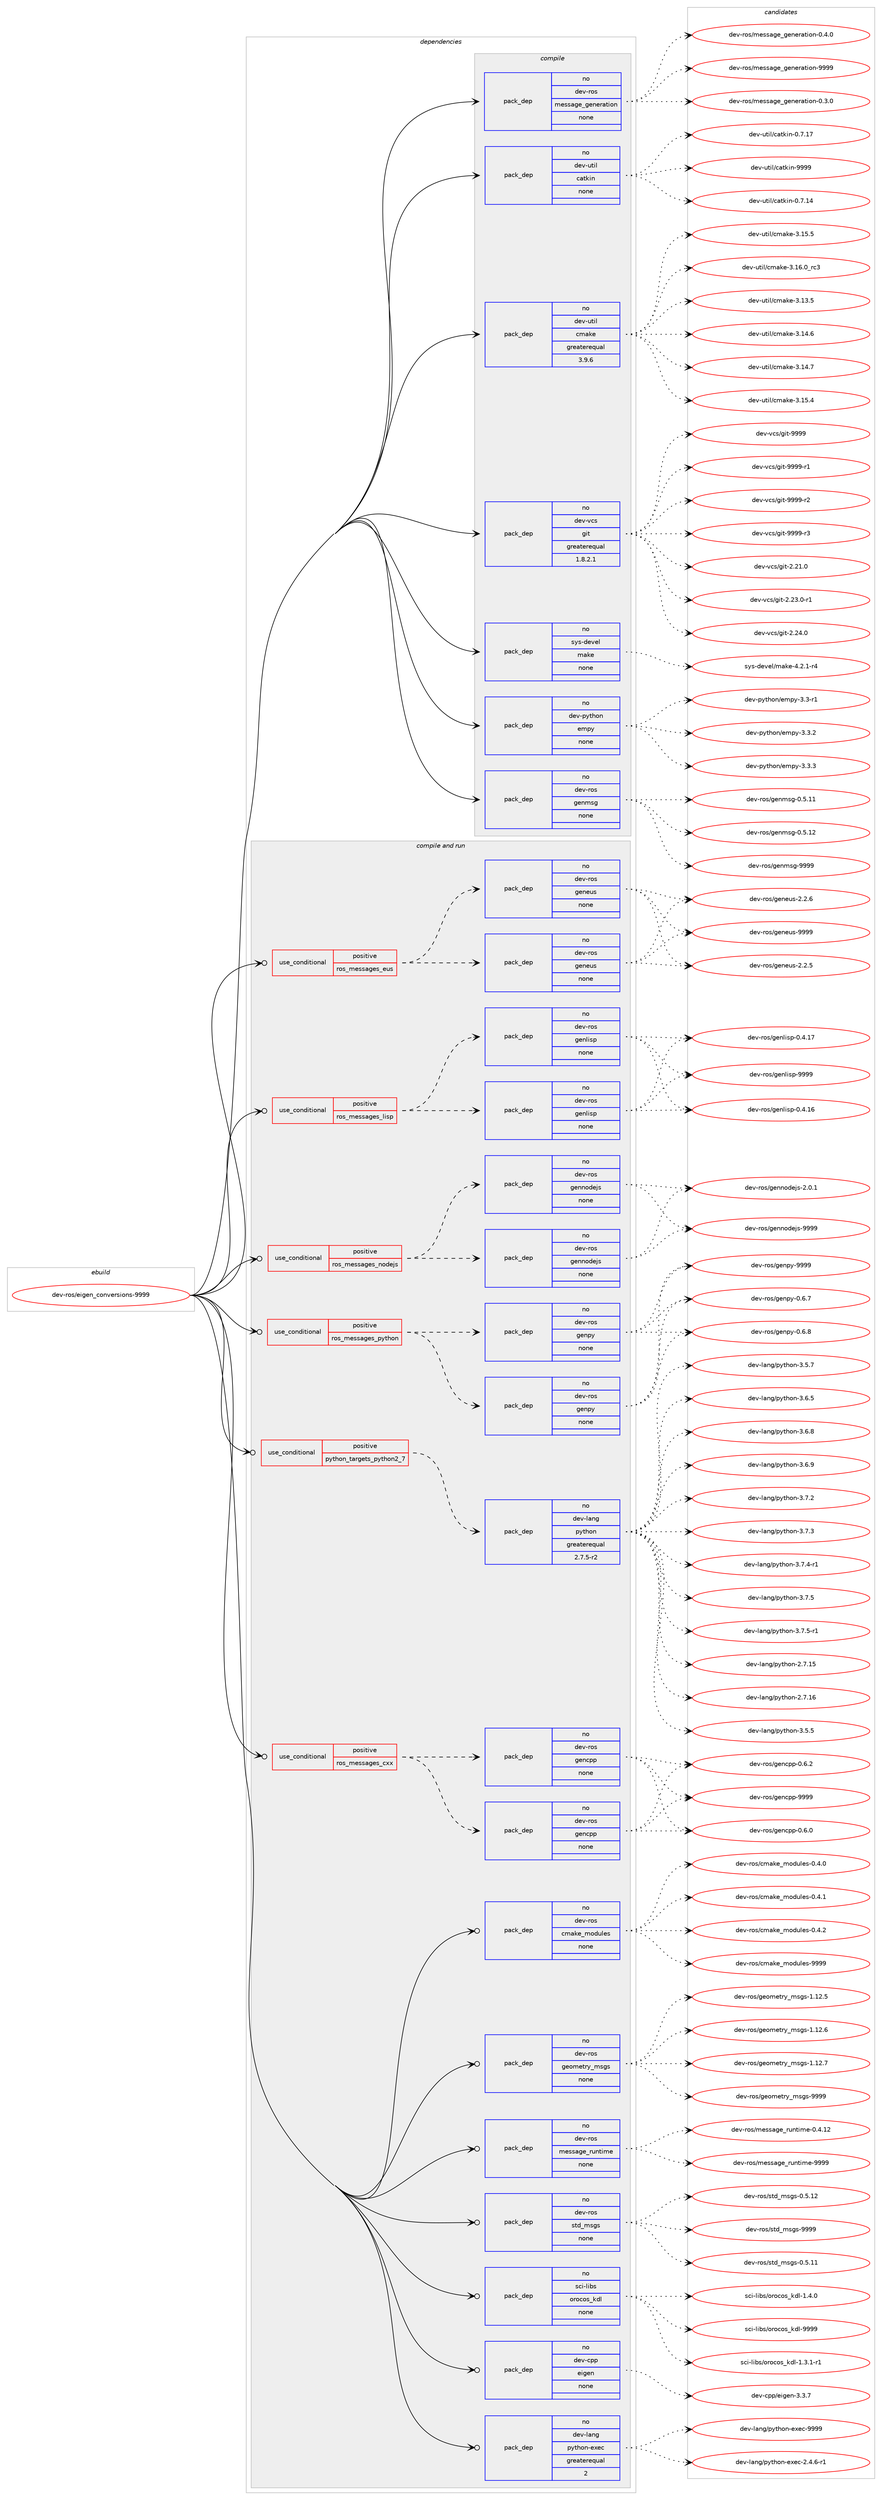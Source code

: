 digraph prolog {

# *************
# Graph options
# *************

newrank=true;
concentrate=true;
compound=true;
graph [rankdir=LR,fontname=Helvetica,fontsize=10,ranksep=1.5];#, ranksep=2.5, nodesep=0.2];
edge  [arrowhead=vee];
node  [fontname=Helvetica,fontsize=10];

# **********
# The ebuild
# **********

subgraph cluster_leftcol {
color=gray;
rank=same;
label=<<i>ebuild</i>>;
id [label="dev-ros/eigen_conversions-9999", color=red, width=4, href="../dev-ros/eigen_conversions-9999.svg"];
}

# ****************
# The dependencies
# ****************

subgraph cluster_midcol {
color=gray;
label=<<i>dependencies</i>>;
subgraph cluster_compile {
fillcolor="#eeeeee";
style=filled;
label=<<i>compile</i>>;
subgraph pack486518 {
dependency651586 [label=<<TABLE BORDER="0" CELLBORDER="1" CELLSPACING="0" CELLPADDING="4" WIDTH="220"><TR><TD ROWSPAN="6" CELLPADDING="30">pack_dep</TD></TR><TR><TD WIDTH="110">no</TD></TR><TR><TD>dev-python</TD></TR><TR><TD>empy</TD></TR><TR><TD>none</TD></TR><TR><TD></TD></TR></TABLE>>, shape=none, color=blue];
}
id:e -> dependency651586:w [weight=20,style="solid",arrowhead="vee"];
subgraph pack486519 {
dependency651587 [label=<<TABLE BORDER="0" CELLBORDER="1" CELLSPACING="0" CELLPADDING="4" WIDTH="220"><TR><TD ROWSPAN="6" CELLPADDING="30">pack_dep</TD></TR><TR><TD WIDTH="110">no</TD></TR><TR><TD>dev-ros</TD></TR><TR><TD>genmsg</TD></TR><TR><TD>none</TD></TR><TR><TD></TD></TR></TABLE>>, shape=none, color=blue];
}
id:e -> dependency651587:w [weight=20,style="solid",arrowhead="vee"];
subgraph pack486520 {
dependency651588 [label=<<TABLE BORDER="0" CELLBORDER="1" CELLSPACING="0" CELLPADDING="4" WIDTH="220"><TR><TD ROWSPAN="6" CELLPADDING="30">pack_dep</TD></TR><TR><TD WIDTH="110">no</TD></TR><TR><TD>dev-ros</TD></TR><TR><TD>message_generation</TD></TR><TR><TD>none</TD></TR><TR><TD></TD></TR></TABLE>>, shape=none, color=blue];
}
id:e -> dependency651588:w [weight=20,style="solid",arrowhead="vee"];
subgraph pack486521 {
dependency651589 [label=<<TABLE BORDER="0" CELLBORDER="1" CELLSPACING="0" CELLPADDING="4" WIDTH="220"><TR><TD ROWSPAN="6" CELLPADDING="30">pack_dep</TD></TR><TR><TD WIDTH="110">no</TD></TR><TR><TD>dev-util</TD></TR><TR><TD>catkin</TD></TR><TR><TD>none</TD></TR><TR><TD></TD></TR></TABLE>>, shape=none, color=blue];
}
id:e -> dependency651589:w [weight=20,style="solid",arrowhead="vee"];
subgraph pack486522 {
dependency651590 [label=<<TABLE BORDER="0" CELLBORDER="1" CELLSPACING="0" CELLPADDING="4" WIDTH="220"><TR><TD ROWSPAN="6" CELLPADDING="30">pack_dep</TD></TR><TR><TD WIDTH="110">no</TD></TR><TR><TD>dev-util</TD></TR><TR><TD>cmake</TD></TR><TR><TD>greaterequal</TD></TR><TR><TD>3.9.6</TD></TR></TABLE>>, shape=none, color=blue];
}
id:e -> dependency651590:w [weight=20,style="solid",arrowhead="vee"];
subgraph pack486523 {
dependency651591 [label=<<TABLE BORDER="0" CELLBORDER="1" CELLSPACING="0" CELLPADDING="4" WIDTH="220"><TR><TD ROWSPAN="6" CELLPADDING="30">pack_dep</TD></TR><TR><TD WIDTH="110">no</TD></TR><TR><TD>dev-vcs</TD></TR><TR><TD>git</TD></TR><TR><TD>greaterequal</TD></TR><TR><TD>1.8.2.1</TD></TR></TABLE>>, shape=none, color=blue];
}
id:e -> dependency651591:w [weight=20,style="solid",arrowhead="vee"];
subgraph pack486524 {
dependency651592 [label=<<TABLE BORDER="0" CELLBORDER="1" CELLSPACING="0" CELLPADDING="4" WIDTH="220"><TR><TD ROWSPAN="6" CELLPADDING="30">pack_dep</TD></TR><TR><TD WIDTH="110">no</TD></TR><TR><TD>sys-devel</TD></TR><TR><TD>make</TD></TR><TR><TD>none</TD></TR><TR><TD></TD></TR></TABLE>>, shape=none, color=blue];
}
id:e -> dependency651592:w [weight=20,style="solid",arrowhead="vee"];
}
subgraph cluster_compileandrun {
fillcolor="#eeeeee";
style=filled;
label=<<i>compile and run</i>>;
subgraph cond153162 {
dependency651593 [label=<<TABLE BORDER="0" CELLBORDER="1" CELLSPACING="0" CELLPADDING="4"><TR><TD ROWSPAN="3" CELLPADDING="10">use_conditional</TD></TR><TR><TD>positive</TD></TR><TR><TD>python_targets_python2_7</TD></TR></TABLE>>, shape=none, color=red];
subgraph pack486525 {
dependency651594 [label=<<TABLE BORDER="0" CELLBORDER="1" CELLSPACING="0" CELLPADDING="4" WIDTH="220"><TR><TD ROWSPAN="6" CELLPADDING="30">pack_dep</TD></TR><TR><TD WIDTH="110">no</TD></TR><TR><TD>dev-lang</TD></TR><TR><TD>python</TD></TR><TR><TD>greaterequal</TD></TR><TR><TD>2.7.5-r2</TD></TR></TABLE>>, shape=none, color=blue];
}
dependency651593:e -> dependency651594:w [weight=20,style="dashed",arrowhead="vee"];
}
id:e -> dependency651593:w [weight=20,style="solid",arrowhead="odotvee"];
subgraph cond153163 {
dependency651595 [label=<<TABLE BORDER="0" CELLBORDER="1" CELLSPACING="0" CELLPADDING="4"><TR><TD ROWSPAN="3" CELLPADDING="10">use_conditional</TD></TR><TR><TD>positive</TD></TR><TR><TD>ros_messages_cxx</TD></TR></TABLE>>, shape=none, color=red];
subgraph pack486526 {
dependency651596 [label=<<TABLE BORDER="0" CELLBORDER="1" CELLSPACING="0" CELLPADDING="4" WIDTH="220"><TR><TD ROWSPAN="6" CELLPADDING="30">pack_dep</TD></TR><TR><TD WIDTH="110">no</TD></TR><TR><TD>dev-ros</TD></TR><TR><TD>gencpp</TD></TR><TR><TD>none</TD></TR><TR><TD></TD></TR></TABLE>>, shape=none, color=blue];
}
dependency651595:e -> dependency651596:w [weight=20,style="dashed",arrowhead="vee"];
subgraph pack486527 {
dependency651597 [label=<<TABLE BORDER="0" CELLBORDER="1" CELLSPACING="0" CELLPADDING="4" WIDTH="220"><TR><TD ROWSPAN="6" CELLPADDING="30">pack_dep</TD></TR><TR><TD WIDTH="110">no</TD></TR><TR><TD>dev-ros</TD></TR><TR><TD>gencpp</TD></TR><TR><TD>none</TD></TR><TR><TD></TD></TR></TABLE>>, shape=none, color=blue];
}
dependency651595:e -> dependency651597:w [weight=20,style="dashed",arrowhead="vee"];
}
id:e -> dependency651595:w [weight=20,style="solid",arrowhead="odotvee"];
subgraph cond153164 {
dependency651598 [label=<<TABLE BORDER="0" CELLBORDER="1" CELLSPACING="0" CELLPADDING="4"><TR><TD ROWSPAN="3" CELLPADDING="10">use_conditional</TD></TR><TR><TD>positive</TD></TR><TR><TD>ros_messages_eus</TD></TR></TABLE>>, shape=none, color=red];
subgraph pack486528 {
dependency651599 [label=<<TABLE BORDER="0" CELLBORDER="1" CELLSPACING="0" CELLPADDING="4" WIDTH="220"><TR><TD ROWSPAN="6" CELLPADDING="30">pack_dep</TD></TR><TR><TD WIDTH="110">no</TD></TR><TR><TD>dev-ros</TD></TR><TR><TD>geneus</TD></TR><TR><TD>none</TD></TR><TR><TD></TD></TR></TABLE>>, shape=none, color=blue];
}
dependency651598:e -> dependency651599:w [weight=20,style="dashed",arrowhead="vee"];
subgraph pack486529 {
dependency651600 [label=<<TABLE BORDER="0" CELLBORDER="1" CELLSPACING="0" CELLPADDING="4" WIDTH="220"><TR><TD ROWSPAN="6" CELLPADDING="30">pack_dep</TD></TR><TR><TD WIDTH="110">no</TD></TR><TR><TD>dev-ros</TD></TR><TR><TD>geneus</TD></TR><TR><TD>none</TD></TR><TR><TD></TD></TR></TABLE>>, shape=none, color=blue];
}
dependency651598:e -> dependency651600:w [weight=20,style="dashed",arrowhead="vee"];
}
id:e -> dependency651598:w [weight=20,style="solid",arrowhead="odotvee"];
subgraph cond153165 {
dependency651601 [label=<<TABLE BORDER="0" CELLBORDER="1" CELLSPACING="0" CELLPADDING="4"><TR><TD ROWSPAN="3" CELLPADDING="10">use_conditional</TD></TR><TR><TD>positive</TD></TR><TR><TD>ros_messages_lisp</TD></TR></TABLE>>, shape=none, color=red];
subgraph pack486530 {
dependency651602 [label=<<TABLE BORDER="0" CELLBORDER="1" CELLSPACING="0" CELLPADDING="4" WIDTH="220"><TR><TD ROWSPAN="6" CELLPADDING="30">pack_dep</TD></TR><TR><TD WIDTH="110">no</TD></TR><TR><TD>dev-ros</TD></TR><TR><TD>genlisp</TD></TR><TR><TD>none</TD></TR><TR><TD></TD></TR></TABLE>>, shape=none, color=blue];
}
dependency651601:e -> dependency651602:w [weight=20,style="dashed",arrowhead="vee"];
subgraph pack486531 {
dependency651603 [label=<<TABLE BORDER="0" CELLBORDER="1" CELLSPACING="0" CELLPADDING="4" WIDTH="220"><TR><TD ROWSPAN="6" CELLPADDING="30">pack_dep</TD></TR><TR><TD WIDTH="110">no</TD></TR><TR><TD>dev-ros</TD></TR><TR><TD>genlisp</TD></TR><TR><TD>none</TD></TR><TR><TD></TD></TR></TABLE>>, shape=none, color=blue];
}
dependency651601:e -> dependency651603:w [weight=20,style="dashed",arrowhead="vee"];
}
id:e -> dependency651601:w [weight=20,style="solid",arrowhead="odotvee"];
subgraph cond153166 {
dependency651604 [label=<<TABLE BORDER="0" CELLBORDER="1" CELLSPACING="0" CELLPADDING="4"><TR><TD ROWSPAN="3" CELLPADDING="10">use_conditional</TD></TR><TR><TD>positive</TD></TR><TR><TD>ros_messages_nodejs</TD></TR></TABLE>>, shape=none, color=red];
subgraph pack486532 {
dependency651605 [label=<<TABLE BORDER="0" CELLBORDER="1" CELLSPACING="0" CELLPADDING="4" WIDTH="220"><TR><TD ROWSPAN="6" CELLPADDING="30">pack_dep</TD></TR><TR><TD WIDTH="110">no</TD></TR><TR><TD>dev-ros</TD></TR><TR><TD>gennodejs</TD></TR><TR><TD>none</TD></TR><TR><TD></TD></TR></TABLE>>, shape=none, color=blue];
}
dependency651604:e -> dependency651605:w [weight=20,style="dashed",arrowhead="vee"];
subgraph pack486533 {
dependency651606 [label=<<TABLE BORDER="0" CELLBORDER="1" CELLSPACING="0" CELLPADDING="4" WIDTH="220"><TR><TD ROWSPAN="6" CELLPADDING="30">pack_dep</TD></TR><TR><TD WIDTH="110">no</TD></TR><TR><TD>dev-ros</TD></TR><TR><TD>gennodejs</TD></TR><TR><TD>none</TD></TR><TR><TD></TD></TR></TABLE>>, shape=none, color=blue];
}
dependency651604:e -> dependency651606:w [weight=20,style="dashed",arrowhead="vee"];
}
id:e -> dependency651604:w [weight=20,style="solid",arrowhead="odotvee"];
subgraph cond153167 {
dependency651607 [label=<<TABLE BORDER="0" CELLBORDER="1" CELLSPACING="0" CELLPADDING="4"><TR><TD ROWSPAN="3" CELLPADDING="10">use_conditional</TD></TR><TR><TD>positive</TD></TR><TR><TD>ros_messages_python</TD></TR></TABLE>>, shape=none, color=red];
subgraph pack486534 {
dependency651608 [label=<<TABLE BORDER="0" CELLBORDER="1" CELLSPACING="0" CELLPADDING="4" WIDTH="220"><TR><TD ROWSPAN="6" CELLPADDING="30">pack_dep</TD></TR><TR><TD WIDTH="110">no</TD></TR><TR><TD>dev-ros</TD></TR><TR><TD>genpy</TD></TR><TR><TD>none</TD></TR><TR><TD></TD></TR></TABLE>>, shape=none, color=blue];
}
dependency651607:e -> dependency651608:w [weight=20,style="dashed",arrowhead="vee"];
subgraph pack486535 {
dependency651609 [label=<<TABLE BORDER="0" CELLBORDER="1" CELLSPACING="0" CELLPADDING="4" WIDTH="220"><TR><TD ROWSPAN="6" CELLPADDING="30">pack_dep</TD></TR><TR><TD WIDTH="110">no</TD></TR><TR><TD>dev-ros</TD></TR><TR><TD>genpy</TD></TR><TR><TD>none</TD></TR><TR><TD></TD></TR></TABLE>>, shape=none, color=blue];
}
dependency651607:e -> dependency651609:w [weight=20,style="dashed",arrowhead="vee"];
}
id:e -> dependency651607:w [weight=20,style="solid",arrowhead="odotvee"];
subgraph pack486536 {
dependency651610 [label=<<TABLE BORDER="0" CELLBORDER="1" CELLSPACING="0" CELLPADDING="4" WIDTH="220"><TR><TD ROWSPAN="6" CELLPADDING="30">pack_dep</TD></TR><TR><TD WIDTH="110">no</TD></TR><TR><TD>dev-cpp</TD></TR><TR><TD>eigen</TD></TR><TR><TD>none</TD></TR><TR><TD></TD></TR></TABLE>>, shape=none, color=blue];
}
id:e -> dependency651610:w [weight=20,style="solid",arrowhead="odotvee"];
subgraph pack486537 {
dependency651611 [label=<<TABLE BORDER="0" CELLBORDER="1" CELLSPACING="0" CELLPADDING="4" WIDTH="220"><TR><TD ROWSPAN="6" CELLPADDING="30">pack_dep</TD></TR><TR><TD WIDTH="110">no</TD></TR><TR><TD>dev-lang</TD></TR><TR><TD>python-exec</TD></TR><TR><TD>greaterequal</TD></TR><TR><TD>2</TD></TR></TABLE>>, shape=none, color=blue];
}
id:e -> dependency651611:w [weight=20,style="solid",arrowhead="odotvee"];
subgraph pack486538 {
dependency651612 [label=<<TABLE BORDER="0" CELLBORDER="1" CELLSPACING="0" CELLPADDING="4" WIDTH="220"><TR><TD ROWSPAN="6" CELLPADDING="30">pack_dep</TD></TR><TR><TD WIDTH="110">no</TD></TR><TR><TD>dev-ros</TD></TR><TR><TD>cmake_modules</TD></TR><TR><TD>none</TD></TR><TR><TD></TD></TR></TABLE>>, shape=none, color=blue];
}
id:e -> dependency651612:w [weight=20,style="solid",arrowhead="odotvee"];
subgraph pack486539 {
dependency651613 [label=<<TABLE BORDER="0" CELLBORDER="1" CELLSPACING="0" CELLPADDING="4" WIDTH="220"><TR><TD ROWSPAN="6" CELLPADDING="30">pack_dep</TD></TR><TR><TD WIDTH="110">no</TD></TR><TR><TD>dev-ros</TD></TR><TR><TD>geometry_msgs</TD></TR><TR><TD>none</TD></TR><TR><TD></TD></TR></TABLE>>, shape=none, color=blue];
}
id:e -> dependency651613:w [weight=20,style="solid",arrowhead="odotvee"];
subgraph pack486540 {
dependency651614 [label=<<TABLE BORDER="0" CELLBORDER="1" CELLSPACING="0" CELLPADDING="4" WIDTH="220"><TR><TD ROWSPAN="6" CELLPADDING="30">pack_dep</TD></TR><TR><TD WIDTH="110">no</TD></TR><TR><TD>dev-ros</TD></TR><TR><TD>message_runtime</TD></TR><TR><TD>none</TD></TR><TR><TD></TD></TR></TABLE>>, shape=none, color=blue];
}
id:e -> dependency651614:w [weight=20,style="solid",arrowhead="odotvee"];
subgraph pack486541 {
dependency651615 [label=<<TABLE BORDER="0" CELLBORDER="1" CELLSPACING="0" CELLPADDING="4" WIDTH="220"><TR><TD ROWSPAN="6" CELLPADDING="30">pack_dep</TD></TR><TR><TD WIDTH="110">no</TD></TR><TR><TD>dev-ros</TD></TR><TR><TD>std_msgs</TD></TR><TR><TD>none</TD></TR><TR><TD></TD></TR></TABLE>>, shape=none, color=blue];
}
id:e -> dependency651615:w [weight=20,style="solid",arrowhead="odotvee"];
subgraph pack486542 {
dependency651616 [label=<<TABLE BORDER="0" CELLBORDER="1" CELLSPACING="0" CELLPADDING="4" WIDTH="220"><TR><TD ROWSPAN="6" CELLPADDING="30">pack_dep</TD></TR><TR><TD WIDTH="110">no</TD></TR><TR><TD>sci-libs</TD></TR><TR><TD>orocos_kdl</TD></TR><TR><TD>none</TD></TR><TR><TD></TD></TR></TABLE>>, shape=none, color=blue];
}
id:e -> dependency651616:w [weight=20,style="solid",arrowhead="odotvee"];
}
subgraph cluster_run {
fillcolor="#eeeeee";
style=filled;
label=<<i>run</i>>;
}
}

# **************
# The candidates
# **************

subgraph cluster_choices {
rank=same;
color=gray;
label=<<i>candidates</i>>;

subgraph choice486518 {
color=black;
nodesep=1;
choice1001011184511212111610411111047101109112121455146514511449 [label="dev-python/empy-3.3-r1", color=red, width=4,href="../dev-python/empy-3.3-r1.svg"];
choice1001011184511212111610411111047101109112121455146514650 [label="dev-python/empy-3.3.2", color=red, width=4,href="../dev-python/empy-3.3.2.svg"];
choice1001011184511212111610411111047101109112121455146514651 [label="dev-python/empy-3.3.3", color=red, width=4,href="../dev-python/empy-3.3.3.svg"];
dependency651586:e -> choice1001011184511212111610411111047101109112121455146514511449:w [style=dotted,weight="100"];
dependency651586:e -> choice1001011184511212111610411111047101109112121455146514650:w [style=dotted,weight="100"];
dependency651586:e -> choice1001011184511212111610411111047101109112121455146514651:w [style=dotted,weight="100"];
}
subgraph choice486519 {
color=black;
nodesep=1;
choice100101118451141111154710310111010911510345484653464949 [label="dev-ros/genmsg-0.5.11", color=red, width=4,href="../dev-ros/genmsg-0.5.11.svg"];
choice100101118451141111154710310111010911510345484653464950 [label="dev-ros/genmsg-0.5.12", color=red, width=4,href="../dev-ros/genmsg-0.5.12.svg"];
choice10010111845114111115471031011101091151034557575757 [label="dev-ros/genmsg-9999", color=red, width=4,href="../dev-ros/genmsg-9999.svg"];
dependency651587:e -> choice100101118451141111154710310111010911510345484653464949:w [style=dotted,weight="100"];
dependency651587:e -> choice100101118451141111154710310111010911510345484653464950:w [style=dotted,weight="100"];
dependency651587:e -> choice10010111845114111115471031011101091151034557575757:w [style=dotted,weight="100"];
}
subgraph choice486520 {
color=black;
nodesep=1;
choice1001011184511411111547109101115115971031019510310111010111497116105111110454846514648 [label="dev-ros/message_generation-0.3.0", color=red, width=4,href="../dev-ros/message_generation-0.3.0.svg"];
choice1001011184511411111547109101115115971031019510310111010111497116105111110454846524648 [label="dev-ros/message_generation-0.4.0", color=red, width=4,href="../dev-ros/message_generation-0.4.0.svg"];
choice10010111845114111115471091011151159710310195103101110101114971161051111104557575757 [label="dev-ros/message_generation-9999", color=red, width=4,href="../dev-ros/message_generation-9999.svg"];
dependency651588:e -> choice1001011184511411111547109101115115971031019510310111010111497116105111110454846514648:w [style=dotted,weight="100"];
dependency651588:e -> choice1001011184511411111547109101115115971031019510310111010111497116105111110454846524648:w [style=dotted,weight="100"];
dependency651588:e -> choice10010111845114111115471091011151159710310195103101110101114971161051111104557575757:w [style=dotted,weight="100"];
}
subgraph choice486521 {
color=black;
nodesep=1;
choice1001011184511711610510847999711610710511045484655464952 [label="dev-util/catkin-0.7.14", color=red, width=4,href="../dev-util/catkin-0.7.14.svg"];
choice1001011184511711610510847999711610710511045484655464955 [label="dev-util/catkin-0.7.17", color=red, width=4,href="../dev-util/catkin-0.7.17.svg"];
choice100101118451171161051084799971161071051104557575757 [label="dev-util/catkin-9999", color=red, width=4,href="../dev-util/catkin-9999.svg"];
dependency651589:e -> choice1001011184511711610510847999711610710511045484655464952:w [style=dotted,weight="100"];
dependency651589:e -> choice1001011184511711610510847999711610710511045484655464955:w [style=dotted,weight="100"];
dependency651589:e -> choice100101118451171161051084799971161071051104557575757:w [style=dotted,weight="100"];
}
subgraph choice486522 {
color=black;
nodesep=1;
choice1001011184511711610510847991099710710145514649514653 [label="dev-util/cmake-3.13.5", color=red, width=4,href="../dev-util/cmake-3.13.5.svg"];
choice1001011184511711610510847991099710710145514649524654 [label="dev-util/cmake-3.14.6", color=red, width=4,href="../dev-util/cmake-3.14.6.svg"];
choice1001011184511711610510847991099710710145514649524655 [label="dev-util/cmake-3.14.7", color=red, width=4,href="../dev-util/cmake-3.14.7.svg"];
choice1001011184511711610510847991099710710145514649534652 [label="dev-util/cmake-3.15.4", color=red, width=4,href="../dev-util/cmake-3.15.4.svg"];
choice1001011184511711610510847991099710710145514649534653 [label="dev-util/cmake-3.15.5", color=red, width=4,href="../dev-util/cmake-3.15.5.svg"];
choice1001011184511711610510847991099710710145514649544648951149951 [label="dev-util/cmake-3.16.0_rc3", color=red, width=4,href="../dev-util/cmake-3.16.0_rc3.svg"];
dependency651590:e -> choice1001011184511711610510847991099710710145514649514653:w [style=dotted,weight="100"];
dependency651590:e -> choice1001011184511711610510847991099710710145514649524654:w [style=dotted,weight="100"];
dependency651590:e -> choice1001011184511711610510847991099710710145514649524655:w [style=dotted,weight="100"];
dependency651590:e -> choice1001011184511711610510847991099710710145514649534652:w [style=dotted,weight="100"];
dependency651590:e -> choice1001011184511711610510847991099710710145514649534653:w [style=dotted,weight="100"];
dependency651590:e -> choice1001011184511711610510847991099710710145514649544648951149951:w [style=dotted,weight="100"];
}
subgraph choice486523 {
color=black;
nodesep=1;
choice10010111845118991154710310511645504650494648 [label="dev-vcs/git-2.21.0", color=red, width=4,href="../dev-vcs/git-2.21.0.svg"];
choice100101118451189911547103105116455046505146484511449 [label="dev-vcs/git-2.23.0-r1", color=red, width=4,href="../dev-vcs/git-2.23.0-r1.svg"];
choice10010111845118991154710310511645504650524648 [label="dev-vcs/git-2.24.0", color=red, width=4,href="../dev-vcs/git-2.24.0.svg"];
choice1001011184511899115471031051164557575757 [label="dev-vcs/git-9999", color=red, width=4,href="../dev-vcs/git-9999.svg"];
choice10010111845118991154710310511645575757574511449 [label="dev-vcs/git-9999-r1", color=red, width=4,href="../dev-vcs/git-9999-r1.svg"];
choice10010111845118991154710310511645575757574511450 [label="dev-vcs/git-9999-r2", color=red, width=4,href="../dev-vcs/git-9999-r2.svg"];
choice10010111845118991154710310511645575757574511451 [label="dev-vcs/git-9999-r3", color=red, width=4,href="../dev-vcs/git-9999-r3.svg"];
dependency651591:e -> choice10010111845118991154710310511645504650494648:w [style=dotted,weight="100"];
dependency651591:e -> choice100101118451189911547103105116455046505146484511449:w [style=dotted,weight="100"];
dependency651591:e -> choice10010111845118991154710310511645504650524648:w [style=dotted,weight="100"];
dependency651591:e -> choice1001011184511899115471031051164557575757:w [style=dotted,weight="100"];
dependency651591:e -> choice10010111845118991154710310511645575757574511449:w [style=dotted,weight="100"];
dependency651591:e -> choice10010111845118991154710310511645575757574511450:w [style=dotted,weight="100"];
dependency651591:e -> choice10010111845118991154710310511645575757574511451:w [style=dotted,weight="100"];
}
subgraph choice486524 {
color=black;
nodesep=1;
choice1151211154510010111810110847109971071014552465046494511452 [label="sys-devel/make-4.2.1-r4", color=red, width=4,href="../sys-devel/make-4.2.1-r4.svg"];
dependency651592:e -> choice1151211154510010111810110847109971071014552465046494511452:w [style=dotted,weight="100"];
}
subgraph choice486525 {
color=black;
nodesep=1;
choice10010111845108971101034711212111610411111045504655464953 [label="dev-lang/python-2.7.15", color=red, width=4,href="../dev-lang/python-2.7.15.svg"];
choice10010111845108971101034711212111610411111045504655464954 [label="dev-lang/python-2.7.16", color=red, width=4,href="../dev-lang/python-2.7.16.svg"];
choice100101118451089711010347112121116104111110455146534653 [label="dev-lang/python-3.5.5", color=red, width=4,href="../dev-lang/python-3.5.5.svg"];
choice100101118451089711010347112121116104111110455146534655 [label="dev-lang/python-3.5.7", color=red, width=4,href="../dev-lang/python-3.5.7.svg"];
choice100101118451089711010347112121116104111110455146544653 [label="dev-lang/python-3.6.5", color=red, width=4,href="../dev-lang/python-3.6.5.svg"];
choice100101118451089711010347112121116104111110455146544656 [label="dev-lang/python-3.6.8", color=red, width=4,href="../dev-lang/python-3.6.8.svg"];
choice100101118451089711010347112121116104111110455146544657 [label="dev-lang/python-3.6.9", color=red, width=4,href="../dev-lang/python-3.6.9.svg"];
choice100101118451089711010347112121116104111110455146554650 [label="dev-lang/python-3.7.2", color=red, width=4,href="../dev-lang/python-3.7.2.svg"];
choice100101118451089711010347112121116104111110455146554651 [label="dev-lang/python-3.7.3", color=red, width=4,href="../dev-lang/python-3.7.3.svg"];
choice1001011184510897110103471121211161041111104551465546524511449 [label="dev-lang/python-3.7.4-r1", color=red, width=4,href="../dev-lang/python-3.7.4-r1.svg"];
choice100101118451089711010347112121116104111110455146554653 [label="dev-lang/python-3.7.5", color=red, width=4,href="../dev-lang/python-3.7.5.svg"];
choice1001011184510897110103471121211161041111104551465546534511449 [label="dev-lang/python-3.7.5-r1", color=red, width=4,href="../dev-lang/python-3.7.5-r1.svg"];
dependency651594:e -> choice10010111845108971101034711212111610411111045504655464953:w [style=dotted,weight="100"];
dependency651594:e -> choice10010111845108971101034711212111610411111045504655464954:w [style=dotted,weight="100"];
dependency651594:e -> choice100101118451089711010347112121116104111110455146534653:w [style=dotted,weight="100"];
dependency651594:e -> choice100101118451089711010347112121116104111110455146534655:w [style=dotted,weight="100"];
dependency651594:e -> choice100101118451089711010347112121116104111110455146544653:w [style=dotted,weight="100"];
dependency651594:e -> choice100101118451089711010347112121116104111110455146544656:w [style=dotted,weight="100"];
dependency651594:e -> choice100101118451089711010347112121116104111110455146544657:w [style=dotted,weight="100"];
dependency651594:e -> choice100101118451089711010347112121116104111110455146554650:w [style=dotted,weight="100"];
dependency651594:e -> choice100101118451089711010347112121116104111110455146554651:w [style=dotted,weight="100"];
dependency651594:e -> choice1001011184510897110103471121211161041111104551465546524511449:w [style=dotted,weight="100"];
dependency651594:e -> choice100101118451089711010347112121116104111110455146554653:w [style=dotted,weight="100"];
dependency651594:e -> choice1001011184510897110103471121211161041111104551465546534511449:w [style=dotted,weight="100"];
}
subgraph choice486526 {
color=black;
nodesep=1;
choice100101118451141111154710310111099112112454846544648 [label="dev-ros/gencpp-0.6.0", color=red, width=4,href="../dev-ros/gencpp-0.6.0.svg"];
choice100101118451141111154710310111099112112454846544650 [label="dev-ros/gencpp-0.6.2", color=red, width=4,href="../dev-ros/gencpp-0.6.2.svg"];
choice1001011184511411111547103101110991121124557575757 [label="dev-ros/gencpp-9999", color=red, width=4,href="../dev-ros/gencpp-9999.svg"];
dependency651596:e -> choice100101118451141111154710310111099112112454846544648:w [style=dotted,weight="100"];
dependency651596:e -> choice100101118451141111154710310111099112112454846544650:w [style=dotted,weight="100"];
dependency651596:e -> choice1001011184511411111547103101110991121124557575757:w [style=dotted,weight="100"];
}
subgraph choice486527 {
color=black;
nodesep=1;
choice100101118451141111154710310111099112112454846544648 [label="dev-ros/gencpp-0.6.0", color=red, width=4,href="../dev-ros/gencpp-0.6.0.svg"];
choice100101118451141111154710310111099112112454846544650 [label="dev-ros/gencpp-0.6.2", color=red, width=4,href="../dev-ros/gencpp-0.6.2.svg"];
choice1001011184511411111547103101110991121124557575757 [label="dev-ros/gencpp-9999", color=red, width=4,href="../dev-ros/gencpp-9999.svg"];
dependency651597:e -> choice100101118451141111154710310111099112112454846544648:w [style=dotted,weight="100"];
dependency651597:e -> choice100101118451141111154710310111099112112454846544650:w [style=dotted,weight="100"];
dependency651597:e -> choice1001011184511411111547103101110991121124557575757:w [style=dotted,weight="100"];
}
subgraph choice486528 {
color=black;
nodesep=1;
choice1001011184511411111547103101110101117115455046504653 [label="dev-ros/geneus-2.2.5", color=red, width=4,href="../dev-ros/geneus-2.2.5.svg"];
choice1001011184511411111547103101110101117115455046504654 [label="dev-ros/geneus-2.2.6", color=red, width=4,href="../dev-ros/geneus-2.2.6.svg"];
choice10010111845114111115471031011101011171154557575757 [label="dev-ros/geneus-9999", color=red, width=4,href="../dev-ros/geneus-9999.svg"];
dependency651599:e -> choice1001011184511411111547103101110101117115455046504653:w [style=dotted,weight="100"];
dependency651599:e -> choice1001011184511411111547103101110101117115455046504654:w [style=dotted,weight="100"];
dependency651599:e -> choice10010111845114111115471031011101011171154557575757:w [style=dotted,weight="100"];
}
subgraph choice486529 {
color=black;
nodesep=1;
choice1001011184511411111547103101110101117115455046504653 [label="dev-ros/geneus-2.2.5", color=red, width=4,href="../dev-ros/geneus-2.2.5.svg"];
choice1001011184511411111547103101110101117115455046504654 [label="dev-ros/geneus-2.2.6", color=red, width=4,href="../dev-ros/geneus-2.2.6.svg"];
choice10010111845114111115471031011101011171154557575757 [label="dev-ros/geneus-9999", color=red, width=4,href="../dev-ros/geneus-9999.svg"];
dependency651600:e -> choice1001011184511411111547103101110101117115455046504653:w [style=dotted,weight="100"];
dependency651600:e -> choice1001011184511411111547103101110101117115455046504654:w [style=dotted,weight="100"];
dependency651600:e -> choice10010111845114111115471031011101011171154557575757:w [style=dotted,weight="100"];
}
subgraph choice486530 {
color=black;
nodesep=1;
choice100101118451141111154710310111010810511511245484652464954 [label="dev-ros/genlisp-0.4.16", color=red, width=4,href="../dev-ros/genlisp-0.4.16.svg"];
choice100101118451141111154710310111010810511511245484652464955 [label="dev-ros/genlisp-0.4.17", color=red, width=4,href="../dev-ros/genlisp-0.4.17.svg"];
choice10010111845114111115471031011101081051151124557575757 [label="dev-ros/genlisp-9999", color=red, width=4,href="../dev-ros/genlisp-9999.svg"];
dependency651602:e -> choice100101118451141111154710310111010810511511245484652464954:w [style=dotted,weight="100"];
dependency651602:e -> choice100101118451141111154710310111010810511511245484652464955:w [style=dotted,weight="100"];
dependency651602:e -> choice10010111845114111115471031011101081051151124557575757:w [style=dotted,weight="100"];
}
subgraph choice486531 {
color=black;
nodesep=1;
choice100101118451141111154710310111010810511511245484652464954 [label="dev-ros/genlisp-0.4.16", color=red, width=4,href="../dev-ros/genlisp-0.4.16.svg"];
choice100101118451141111154710310111010810511511245484652464955 [label="dev-ros/genlisp-0.4.17", color=red, width=4,href="../dev-ros/genlisp-0.4.17.svg"];
choice10010111845114111115471031011101081051151124557575757 [label="dev-ros/genlisp-9999", color=red, width=4,href="../dev-ros/genlisp-9999.svg"];
dependency651603:e -> choice100101118451141111154710310111010810511511245484652464954:w [style=dotted,weight="100"];
dependency651603:e -> choice100101118451141111154710310111010810511511245484652464955:w [style=dotted,weight="100"];
dependency651603:e -> choice10010111845114111115471031011101081051151124557575757:w [style=dotted,weight="100"];
}
subgraph choice486532 {
color=black;
nodesep=1;
choice1001011184511411111547103101110110111100101106115455046484649 [label="dev-ros/gennodejs-2.0.1", color=red, width=4,href="../dev-ros/gennodejs-2.0.1.svg"];
choice10010111845114111115471031011101101111001011061154557575757 [label="dev-ros/gennodejs-9999", color=red, width=4,href="../dev-ros/gennodejs-9999.svg"];
dependency651605:e -> choice1001011184511411111547103101110110111100101106115455046484649:w [style=dotted,weight="100"];
dependency651605:e -> choice10010111845114111115471031011101101111001011061154557575757:w [style=dotted,weight="100"];
}
subgraph choice486533 {
color=black;
nodesep=1;
choice1001011184511411111547103101110110111100101106115455046484649 [label="dev-ros/gennodejs-2.0.1", color=red, width=4,href="../dev-ros/gennodejs-2.0.1.svg"];
choice10010111845114111115471031011101101111001011061154557575757 [label="dev-ros/gennodejs-9999", color=red, width=4,href="../dev-ros/gennodejs-9999.svg"];
dependency651606:e -> choice1001011184511411111547103101110110111100101106115455046484649:w [style=dotted,weight="100"];
dependency651606:e -> choice10010111845114111115471031011101101111001011061154557575757:w [style=dotted,weight="100"];
}
subgraph choice486534 {
color=black;
nodesep=1;
choice1001011184511411111547103101110112121454846544655 [label="dev-ros/genpy-0.6.7", color=red, width=4,href="../dev-ros/genpy-0.6.7.svg"];
choice1001011184511411111547103101110112121454846544656 [label="dev-ros/genpy-0.6.8", color=red, width=4,href="../dev-ros/genpy-0.6.8.svg"];
choice10010111845114111115471031011101121214557575757 [label="dev-ros/genpy-9999", color=red, width=4,href="../dev-ros/genpy-9999.svg"];
dependency651608:e -> choice1001011184511411111547103101110112121454846544655:w [style=dotted,weight="100"];
dependency651608:e -> choice1001011184511411111547103101110112121454846544656:w [style=dotted,weight="100"];
dependency651608:e -> choice10010111845114111115471031011101121214557575757:w [style=dotted,weight="100"];
}
subgraph choice486535 {
color=black;
nodesep=1;
choice1001011184511411111547103101110112121454846544655 [label="dev-ros/genpy-0.6.7", color=red, width=4,href="../dev-ros/genpy-0.6.7.svg"];
choice1001011184511411111547103101110112121454846544656 [label="dev-ros/genpy-0.6.8", color=red, width=4,href="../dev-ros/genpy-0.6.8.svg"];
choice10010111845114111115471031011101121214557575757 [label="dev-ros/genpy-9999", color=red, width=4,href="../dev-ros/genpy-9999.svg"];
dependency651609:e -> choice1001011184511411111547103101110112121454846544655:w [style=dotted,weight="100"];
dependency651609:e -> choice1001011184511411111547103101110112121454846544656:w [style=dotted,weight="100"];
dependency651609:e -> choice10010111845114111115471031011101121214557575757:w [style=dotted,weight="100"];
}
subgraph choice486536 {
color=black;
nodesep=1;
choice100101118459911211247101105103101110455146514655 [label="dev-cpp/eigen-3.3.7", color=red, width=4,href="../dev-cpp/eigen-3.3.7.svg"];
dependency651610:e -> choice100101118459911211247101105103101110455146514655:w [style=dotted,weight="100"];
}
subgraph choice486537 {
color=black;
nodesep=1;
choice10010111845108971101034711212111610411111045101120101994550465246544511449 [label="dev-lang/python-exec-2.4.6-r1", color=red, width=4,href="../dev-lang/python-exec-2.4.6-r1.svg"];
choice10010111845108971101034711212111610411111045101120101994557575757 [label="dev-lang/python-exec-9999", color=red, width=4,href="../dev-lang/python-exec-9999.svg"];
dependency651611:e -> choice10010111845108971101034711212111610411111045101120101994550465246544511449:w [style=dotted,weight="100"];
dependency651611:e -> choice10010111845108971101034711212111610411111045101120101994557575757:w [style=dotted,weight="100"];
}
subgraph choice486538 {
color=black;
nodesep=1;
choice1001011184511411111547991099710710195109111100117108101115454846524648 [label="dev-ros/cmake_modules-0.4.0", color=red, width=4,href="../dev-ros/cmake_modules-0.4.0.svg"];
choice1001011184511411111547991099710710195109111100117108101115454846524649 [label="dev-ros/cmake_modules-0.4.1", color=red, width=4,href="../dev-ros/cmake_modules-0.4.1.svg"];
choice1001011184511411111547991099710710195109111100117108101115454846524650 [label="dev-ros/cmake_modules-0.4.2", color=red, width=4,href="../dev-ros/cmake_modules-0.4.2.svg"];
choice10010111845114111115479910997107101951091111001171081011154557575757 [label="dev-ros/cmake_modules-9999", color=red, width=4,href="../dev-ros/cmake_modules-9999.svg"];
dependency651612:e -> choice1001011184511411111547991099710710195109111100117108101115454846524648:w [style=dotted,weight="100"];
dependency651612:e -> choice1001011184511411111547991099710710195109111100117108101115454846524649:w [style=dotted,weight="100"];
dependency651612:e -> choice1001011184511411111547991099710710195109111100117108101115454846524650:w [style=dotted,weight="100"];
dependency651612:e -> choice10010111845114111115479910997107101951091111001171081011154557575757:w [style=dotted,weight="100"];
}
subgraph choice486539 {
color=black;
nodesep=1;
choice10010111845114111115471031011111091011161141219510911510311545494649504653 [label="dev-ros/geometry_msgs-1.12.5", color=red, width=4,href="../dev-ros/geometry_msgs-1.12.5.svg"];
choice10010111845114111115471031011111091011161141219510911510311545494649504654 [label="dev-ros/geometry_msgs-1.12.6", color=red, width=4,href="../dev-ros/geometry_msgs-1.12.6.svg"];
choice10010111845114111115471031011111091011161141219510911510311545494649504655 [label="dev-ros/geometry_msgs-1.12.7", color=red, width=4,href="../dev-ros/geometry_msgs-1.12.7.svg"];
choice1001011184511411111547103101111109101116114121951091151031154557575757 [label="dev-ros/geometry_msgs-9999", color=red, width=4,href="../dev-ros/geometry_msgs-9999.svg"];
dependency651613:e -> choice10010111845114111115471031011111091011161141219510911510311545494649504653:w [style=dotted,weight="100"];
dependency651613:e -> choice10010111845114111115471031011111091011161141219510911510311545494649504654:w [style=dotted,weight="100"];
dependency651613:e -> choice10010111845114111115471031011111091011161141219510911510311545494649504655:w [style=dotted,weight="100"];
dependency651613:e -> choice1001011184511411111547103101111109101116114121951091151031154557575757:w [style=dotted,weight="100"];
}
subgraph choice486540 {
color=black;
nodesep=1;
choice1001011184511411111547109101115115971031019511411711011610510910145484652464950 [label="dev-ros/message_runtime-0.4.12", color=red, width=4,href="../dev-ros/message_runtime-0.4.12.svg"];
choice100101118451141111154710910111511597103101951141171101161051091014557575757 [label="dev-ros/message_runtime-9999", color=red, width=4,href="../dev-ros/message_runtime-9999.svg"];
dependency651614:e -> choice1001011184511411111547109101115115971031019511411711011610510910145484652464950:w [style=dotted,weight="100"];
dependency651614:e -> choice100101118451141111154710910111511597103101951141171101161051091014557575757:w [style=dotted,weight="100"];
}
subgraph choice486541 {
color=black;
nodesep=1;
choice10010111845114111115471151161009510911510311545484653464949 [label="dev-ros/std_msgs-0.5.11", color=red, width=4,href="../dev-ros/std_msgs-0.5.11.svg"];
choice10010111845114111115471151161009510911510311545484653464950 [label="dev-ros/std_msgs-0.5.12", color=red, width=4,href="../dev-ros/std_msgs-0.5.12.svg"];
choice1001011184511411111547115116100951091151031154557575757 [label="dev-ros/std_msgs-9999", color=red, width=4,href="../dev-ros/std_msgs-9999.svg"];
dependency651615:e -> choice10010111845114111115471151161009510911510311545484653464949:w [style=dotted,weight="100"];
dependency651615:e -> choice10010111845114111115471151161009510911510311545484653464950:w [style=dotted,weight="100"];
dependency651615:e -> choice1001011184511411111547115116100951091151031154557575757:w [style=dotted,weight="100"];
}
subgraph choice486542 {
color=black;
nodesep=1;
choice1159910545108105981154711111411199111115951071001084549465146494511449 [label="sci-libs/orocos_kdl-1.3.1-r1", color=red, width=4,href="../sci-libs/orocos_kdl-1.3.1-r1.svg"];
choice115991054510810598115471111141119911111595107100108454946524648 [label="sci-libs/orocos_kdl-1.4.0", color=red, width=4,href="../sci-libs/orocos_kdl-1.4.0.svg"];
choice1159910545108105981154711111411199111115951071001084557575757 [label="sci-libs/orocos_kdl-9999", color=red, width=4,href="../sci-libs/orocos_kdl-9999.svg"];
dependency651616:e -> choice1159910545108105981154711111411199111115951071001084549465146494511449:w [style=dotted,weight="100"];
dependency651616:e -> choice115991054510810598115471111141119911111595107100108454946524648:w [style=dotted,weight="100"];
dependency651616:e -> choice1159910545108105981154711111411199111115951071001084557575757:w [style=dotted,weight="100"];
}
}

}
